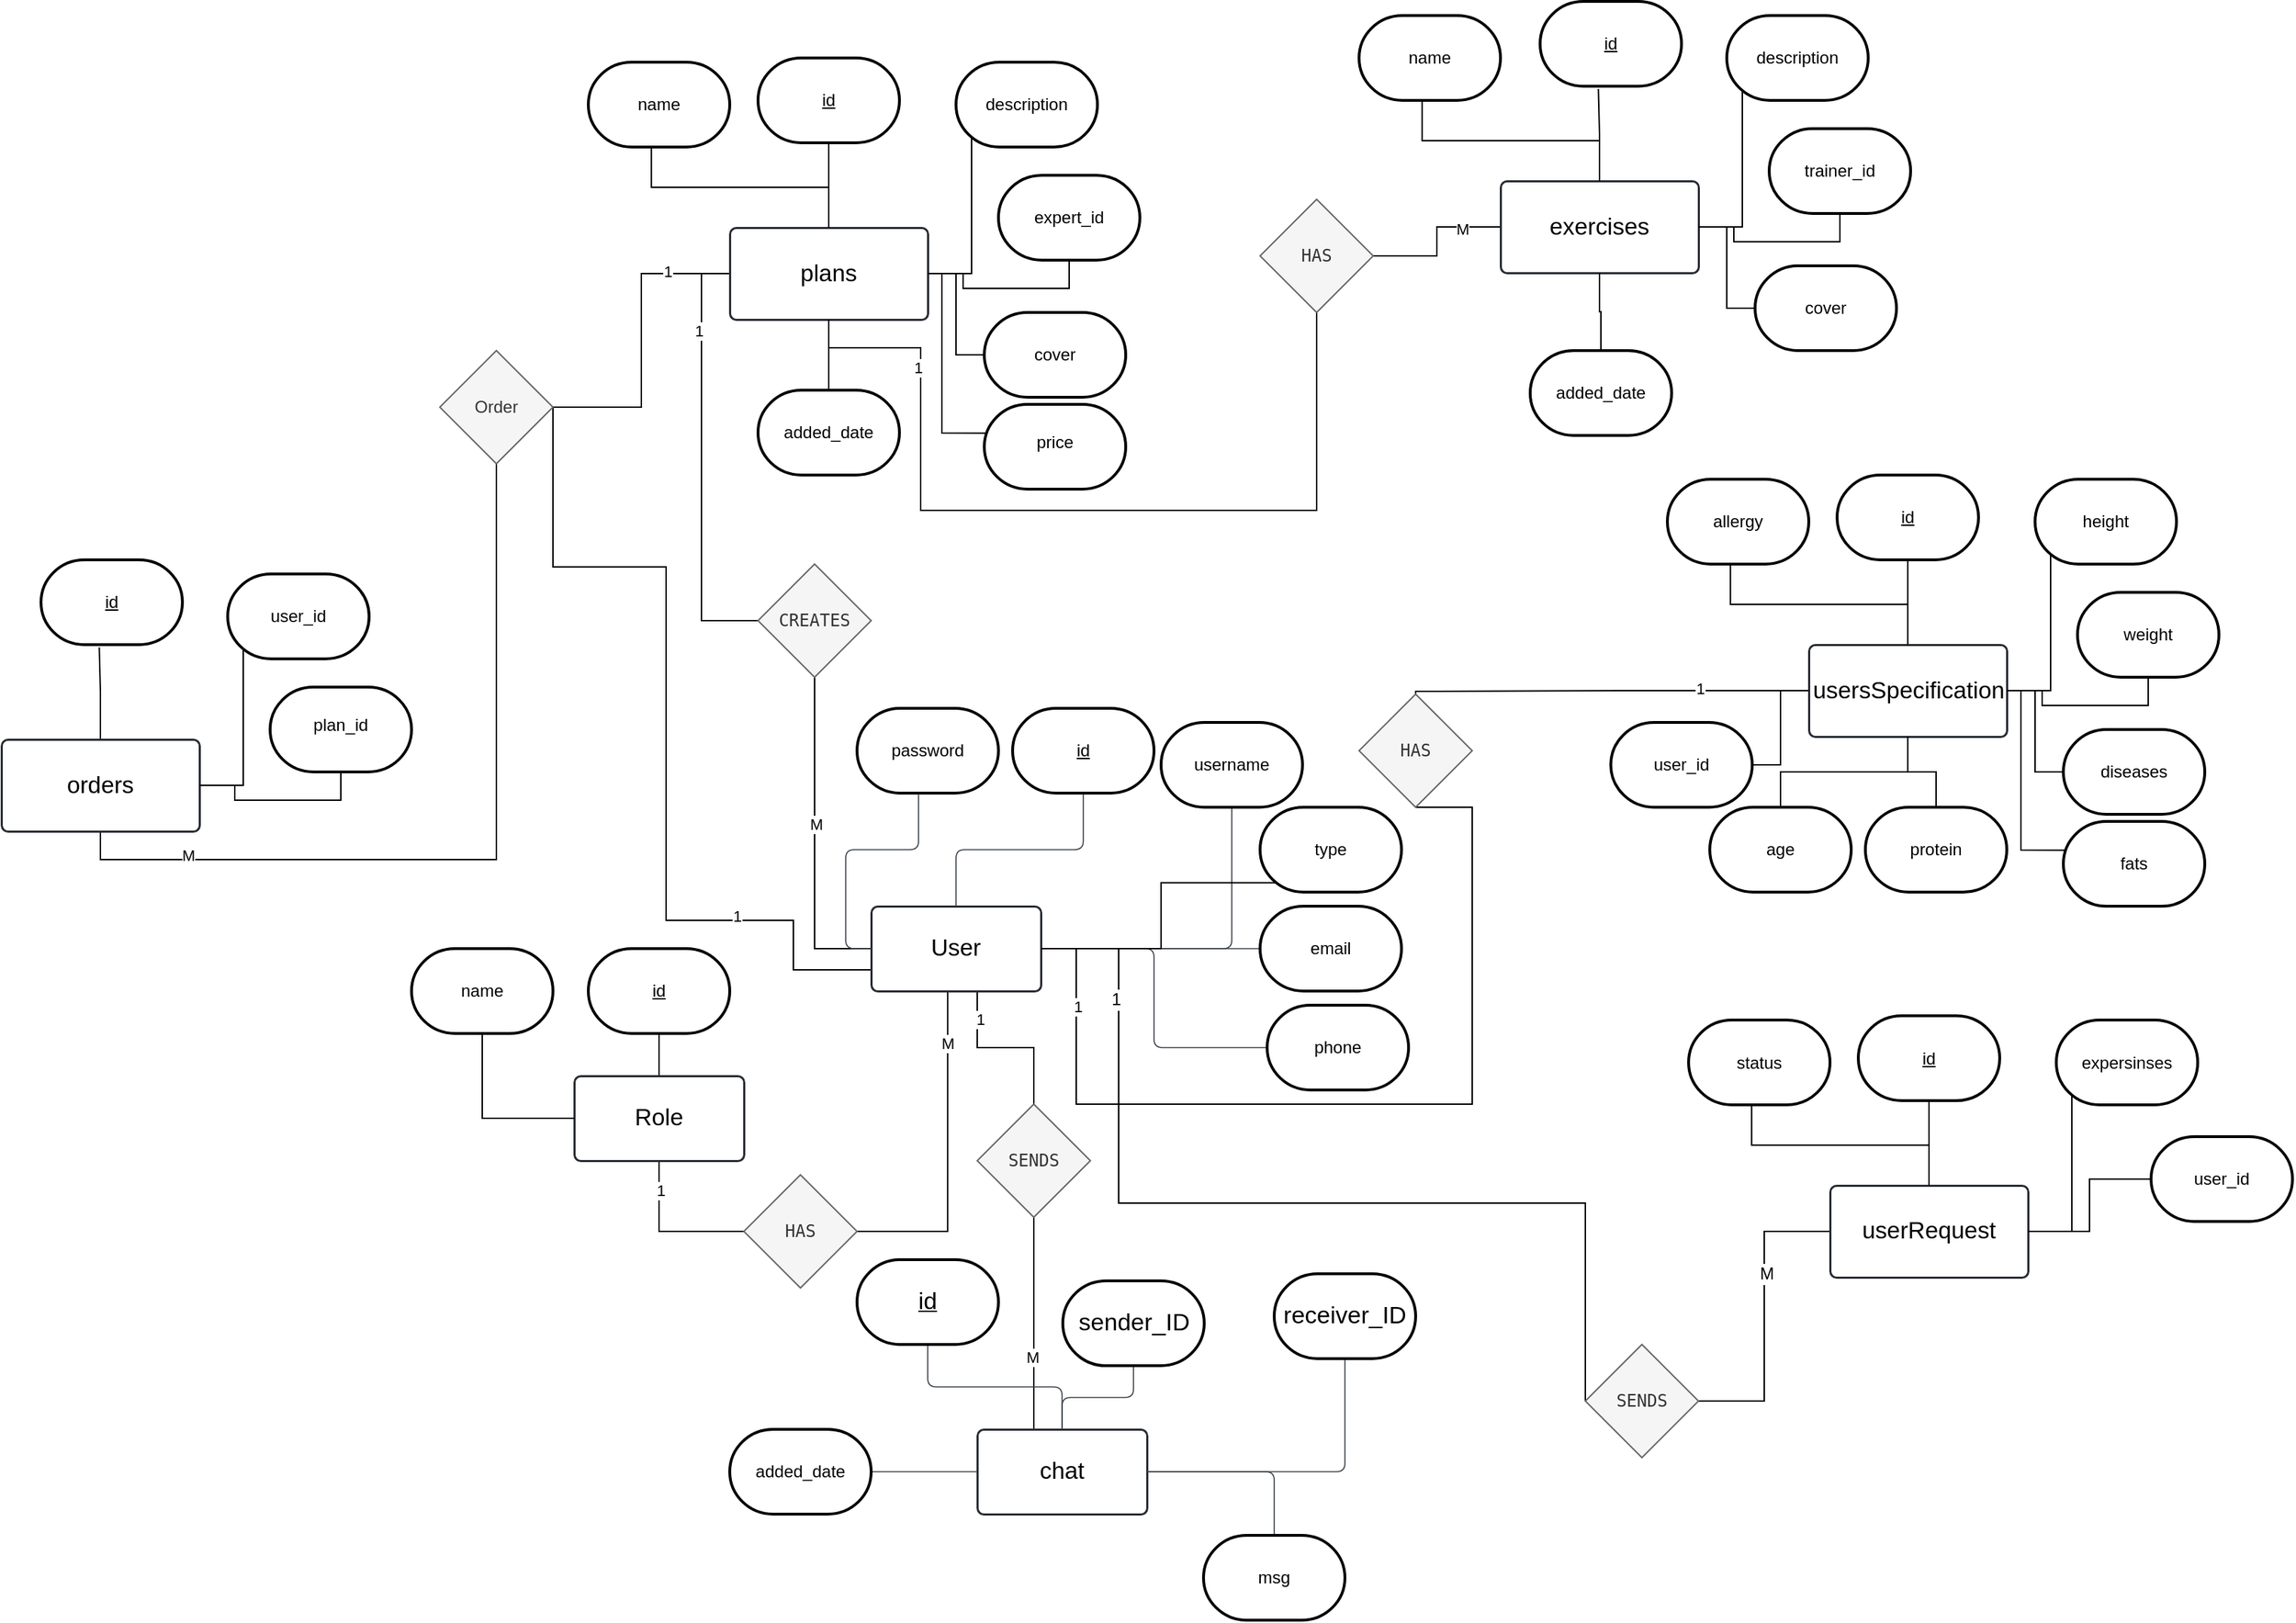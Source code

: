 <mxfile version="26.2.14">
  <diagram name="Page-1" id="hcpHZ6ccYuUKKbrcM0zQ">
    <mxGraphModel dx="3004" dy="2772" grid="1" gridSize="10" guides="1" tooltips="1" connect="1" arrows="1" fold="1" page="1" pageScale="1" pageWidth="583" pageHeight="827" math="0" shadow="0">
      <root>
        <mxCell id="0" />
        <mxCell id="1" parent="0" />
        <mxCell id="k14v_txheM4Cf3BcGJJy-207" style="edgeStyle=orthogonalEdgeStyle;rounded=0;orthogonalLoop=1;jettySize=auto;html=1;entryX=1;entryY=0.5;entryDx=0;entryDy=0;exitX=0.451;exitY=1.016;exitDx=0;exitDy=0;exitPerimeter=0;endArrow=none;startFill=0;" parent="1" source="k14v_txheM4Cf3BcGJJy-8" target="k14v_txheM4Cf3BcGJJy-202" edge="1">
          <mxGeometry relative="1" as="geometry" />
        </mxCell>
        <mxCell id="k14v_txheM4Cf3BcGJJy-210" value="M" style="edgeLabel;html=1;align=center;verticalAlign=middle;resizable=0;points=[];" parent="k14v_txheM4Cf3BcGJJy-207" vertex="1" connectable="0">
          <mxGeometry x="-0.691" relative="1" as="geometry">
            <mxPoint as="offset" />
          </mxGeometry>
        </mxCell>
        <mxCell id="k14v_txheM4Cf3BcGJJy-213" style="edgeStyle=orthogonalEdgeStyle;rounded=0;orthogonalLoop=1;jettySize=auto;html=1;entryX=0.5;entryY=1;entryDx=0;entryDy=0;endArrow=none;startFill=0;exitX=1;exitY=0.5;exitDx=0;exitDy=0;" parent="1" source="k14v_txheM4Cf3BcGJJy-8" target="k14v_txheM4Cf3BcGJJy-203" edge="1">
          <mxGeometry relative="1" as="geometry">
            <Array as="points">
              <mxPoint x="-80" y="-960" />
              <mxPoint x="-80" y="-850" />
              <mxPoint x="200" y="-850" />
              <mxPoint x="200" y="-1060" />
            </Array>
          </mxGeometry>
        </mxCell>
        <mxCell id="k14v_txheM4Cf3BcGJJy-214" value="1" style="edgeLabel;html=1;align=center;verticalAlign=middle;resizable=0;points=[];" parent="k14v_txheM4Cf3BcGJJy-213" vertex="1" connectable="0">
          <mxGeometry x="-0.805" y="1" relative="1" as="geometry">
            <mxPoint y="1" as="offset" />
          </mxGeometry>
        </mxCell>
        <mxCell id="k14v_txheM4Cf3BcGJJy-215" style="edgeStyle=orthogonalEdgeStyle;rounded=0;orthogonalLoop=1;jettySize=auto;html=1;entryX=0.5;entryY=1;entryDx=0;entryDy=0;exitX=0;exitY=0.5;exitDx=0;exitDy=0;endArrow=none;startFill=0;" parent="1" source="k14v_txheM4Cf3BcGJJy-8" target="k14v_txheM4Cf3BcGJJy-204" edge="1">
          <mxGeometry relative="1" as="geometry" />
        </mxCell>
        <mxCell id="k14v_txheM4Cf3BcGJJy-217" value="M" style="edgeLabel;html=1;align=center;verticalAlign=middle;resizable=0;points=[];" parent="k14v_txheM4Cf3BcGJJy-215" vertex="1" connectable="0">
          <mxGeometry x="0.112" y="-1" relative="1" as="geometry">
            <mxPoint y="1" as="offset" />
          </mxGeometry>
        </mxCell>
        <mxCell id="k14v_txheM4Cf3BcGJJy-226" style="edgeStyle=orthogonalEdgeStyle;rounded=0;orthogonalLoop=1;jettySize=auto;html=1;entryX=1;entryY=0.5;entryDx=0;entryDy=0;exitX=0;exitY=0.75;exitDx=0;exitDy=0;endArrow=none;startFill=0;" parent="1" source="k14v_txheM4Cf3BcGJJy-8" target="k14v_txheM4Cf3BcGJJy-223" edge="1">
          <mxGeometry relative="1" as="geometry">
            <Array as="points">
              <mxPoint x="-280" y="-945" />
              <mxPoint x="-280" y="-980" />
              <mxPoint x="-370" y="-980" />
              <mxPoint x="-370" y="-1230" />
            </Array>
          </mxGeometry>
        </mxCell>
        <mxCell id="k14v_txheM4Cf3BcGJJy-228" value="1" style="edgeLabel;html=1;align=center;verticalAlign=middle;resizable=0;points=[];" parent="k14v_txheM4Cf3BcGJJy-226" vertex="1" connectable="0">
          <mxGeometry x="-0.583" y="-3" relative="1" as="geometry">
            <mxPoint as="offset" />
          </mxGeometry>
        </mxCell>
        <mxCell id="k14v_txheM4Cf3BcGJJy-230" style="edgeStyle=orthogonalEdgeStyle;rounded=0;orthogonalLoop=1;jettySize=auto;html=1;endArrow=none;startFill=0;" parent="1" source="k14v_txheM4Cf3BcGJJy-8" target="k14v_txheM4Cf3BcGJJy-206" edge="1">
          <mxGeometry relative="1" as="geometry">
            <Array as="points">
              <mxPoint x="-150" y="-890" />
              <mxPoint x="-110" y="-890" />
            </Array>
          </mxGeometry>
        </mxCell>
        <mxCell id="k14v_txheM4Cf3BcGJJy-233" value="1" style="edgeLabel;html=1;align=center;verticalAlign=middle;resizable=0;points=[];" parent="k14v_txheM4Cf3BcGJJy-230" vertex="1" connectable="0">
          <mxGeometry x="-0.668" y="2" relative="1" as="geometry">
            <mxPoint as="offset" />
          </mxGeometry>
        </mxCell>
        <mxCell id="3tiBMmp93r6BAmA5Uuqm-26" style="edgeStyle=orthogonalEdgeStyle;rounded=0;orthogonalLoop=1;jettySize=auto;html=1;entryX=0;entryY=0.5;entryDx=0;entryDy=0;fontSize=12;startSize=8;endSize=8;endArrow=none;startFill=0;" edge="1" parent="1" source="k14v_txheM4Cf3BcGJJy-8" target="3tiBMmp93r6BAmA5Uuqm-22">
          <mxGeometry relative="1" as="geometry">
            <Array as="points">
              <mxPoint x="-50" y="-960" />
              <mxPoint x="-50" y="-780" />
              <mxPoint x="280" y="-780" />
            </Array>
          </mxGeometry>
        </mxCell>
        <mxCell id="3tiBMmp93r6BAmA5Uuqm-27" value="1" style="edgeLabel;html=1;align=center;verticalAlign=middle;resizable=0;points=[];fontSize=12;" vertex="1" connectable="0" parent="3tiBMmp93r6BAmA5Uuqm-26">
          <mxGeometry x="-0.742" y="-2" relative="1" as="geometry">
            <mxPoint as="offset" />
          </mxGeometry>
        </mxCell>
        <mxCell id="k14v_txheM4Cf3BcGJJy-8" value="User" style="html=1;overflow=block;blockSpacing=1;whiteSpace=wrap;fontSize=16.7;spacing=3.8;strokeColor=#282c33;strokeOpacity=100;fillOpacity=0;rounded=1;absoluteArcSize=1;arcSize=9;fillColor=#000000;strokeWidth=1.5;lucidId=ub4.8B3P5FTU;" parent="1" vertex="1">
          <mxGeometry x="-225" y="-990" width="120" height="60" as="geometry" />
        </mxCell>
        <mxCell id="k14v_txheM4Cf3BcGJJy-12" value="" style="html=1;jettySize=18;whiteSpace=wrap;fontSize=13;strokeColor=#3a414a;strokeOpacity=100;strokeWidth=0.8;rounded=1;arcSize=12;edgeStyle=orthogonalEdgeStyle;startArrow=none;endArrow=none;exitX=0.5;exitY=0;exitPerimeter=0;entryX=0.5;entryY=1;entryPerimeter=0;lucidId=Tl4.tdSYJboX;entryDx=0;entryDy=0;" parent="1" source="k14v_txheM4Cf3BcGJJy-8" target="k14v_txheM4Cf3BcGJJy-114" edge="1">
          <mxGeometry width="100" height="100" relative="1" as="geometry">
            <Array as="points" />
            <mxPoint x="-165" y="-1035" as="targetPoint" />
          </mxGeometry>
        </mxCell>
        <mxCell id="k14v_txheM4Cf3BcGJJy-14" value="" style="html=1;jettySize=18;whiteSpace=wrap;fontSize=13;strokeColor=#3a414a;strokeOpacity=100;strokeWidth=0.8;rounded=1;arcSize=12;edgeStyle=orthogonalEdgeStyle;startArrow=none;endArrow=none;exitX=1;exitY=0.5;exitPerimeter=0;entryX=0.5;entryY=1;entryPerimeter=0;lucidId=wm4.OwUb2Ibn;entryDx=0;entryDy=0;" parent="1" source="k14v_txheM4Cf3BcGJJy-8" target="k14v_txheM4Cf3BcGJJy-115" edge="1">
          <mxGeometry width="100" height="100" relative="1" as="geometry">
            <Array as="points" />
            <mxPoint x="-15" y="-1020" as="targetPoint" />
          </mxGeometry>
        </mxCell>
        <mxCell id="k14v_txheM4Cf3BcGJJy-16" value="" style="html=1;jettySize=18;whiteSpace=wrap;fontSize=13;strokeColor=#3a414a;strokeOpacity=100;strokeWidth=0.8;rounded=1;arcSize=12;edgeStyle=orthogonalEdgeStyle;startArrow=none;endArrow=none;exitX=1.006;exitY=0.5;exitPerimeter=0;entryX=0;entryY=0.5;entryPerimeter=0;lucidId=Om4.DYU~GO5D;entryDx=0;entryDy=0;" parent="1" source="k14v_txheM4Cf3BcGJJy-8" target="k14v_txheM4Cf3BcGJJy-116" edge="1">
          <mxGeometry width="100" height="100" relative="1" as="geometry">
            <Array as="points" />
            <mxPoint x="14.28" y="-960" as="targetPoint" />
          </mxGeometry>
        </mxCell>
        <mxCell id="k14v_txheM4Cf3BcGJJy-18" value="" style="html=1;jettySize=18;whiteSpace=wrap;fontSize=13;strokeColor=#3a414a;strokeOpacity=100;strokeWidth=0.8;rounded=1;arcSize=12;edgeStyle=orthogonalEdgeStyle;startArrow=none;endArrow=none;exitX=0;exitY=0.5;exitPerimeter=0;entryX=0.435;entryY=1.018;entryPerimeter=0;lucidId=~m4.EF5y.aCc;entryDx=0;entryDy=0;" parent="1" source="k14v_txheM4Cf3BcGJJy-8" target="k14v_txheM4Cf3BcGJJy-117" edge="1">
          <mxGeometry width="100" height="100" relative="1" as="geometry">
            <Array as="points" />
            <mxPoint x="-300" y="-1020.0" as="targetPoint" />
          </mxGeometry>
        </mxCell>
        <mxCell id="k14v_txheM4Cf3BcGJJy-20" value="" style="html=1;jettySize=18;whiteSpace=wrap;fontSize=13;strokeColor=#3a414a;strokeOpacity=100;strokeWidth=0.8;rounded=1;arcSize=12;edgeStyle=orthogonalEdgeStyle;startArrow=none;endArrow=none;exitX=1.006;exitY=0.5;exitPerimeter=0;entryX=0;entryY=0.5;entryPerimeter=0;lucidId=tn4.gTeW8K1N;entryDx=0;entryDy=0;" parent="1" source="k14v_txheM4Cf3BcGJJy-8" target="k14v_txheM4Cf3BcGJJy-118" edge="1">
          <mxGeometry width="100" height="100" relative="1" as="geometry">
            <Array as="points" />
            <mxPoint x="29.28" y="-890" as="targetPoint" />
          </mxGeometry>
        </mxCell>
        <mxCell id="k14v_txheM4Cf3BcGJJy-231" style="edgeStyle=orthogonalEdgeStyle;rounded=0;orthogonalLoop=1;jettySize=auto;html=1;entryX=0.5;entryY=1;entryDx=0;entryDy=0;endArrow=none;startFill=0;" parent="1" source="k14v_txheM4Cf3BcGJJy-49" target="k14v_txheM4Cf3BcGJJy-206" edge="1">
          <mxGeometry relative="1" as="geometry">
            <Array as="points">
              <mxPoint x="-110" y="-660" />
              <mxPoint x="-110" y="-660" />
            </Array>
          </mxGeometry>
        </mxCell>
        <mxCell id="k14v_txheM4Cf3BcGJJy-232" value="M" style="edgeLabel;html=1;align=center;verticalAlign=middle;resizable=0;points=[];" parent="k14v_txheM4Cf3BcGJJy-231" vertex="1" connectable="0">
          <mxGeometry x="-0.31" y="1" relative="1" as="geometry">
            <mxPoint as="offset" />
          </mxGeometry>
        </mxCell>
        <mxCell id="k14v_txheM4Cf3BcGJJy-49" value="chat" style="html=1;overflow=block;blockSpacing=1;whiteSpace=wrap;fontSize=16.7;spacing=3.8;strokeColor=#282c33;strokeOpacity=100;fillOpacity=0;rounded=1;absoluteArcSize=1;arcSize=9;fillColor=#000000;strokeWidth=1.5;lucidId=Aa4.6Gmrf4B5;" parent="1" vertex="1">
          <mxGeometry x="-150" y="-620" width="120" height="60" as="geometry" />
        </mxCell>
        <mxCell id="k14v_txheM4Cf3BcGJJy-55" value="" style="html=1;jettySize=18;whiteSpace=wrap;fontSize=13;strokeColor=#3a414a;strokeOpacity=100;strokeWidth=0.8;rounded=1;arcSize=12;edgeStyle=orthogonalEdgeStyle;startArrow=none;endArrow=none;exitX=0;exitY=0.5;exitPerimeter=0;entryX=1;entryY=0.5;entryPerimeter=0;lucidId=7h4..savkBz.;entryDx=0;entryDy=0;" parent="1" source="k14v_txheM4Cf3BcGJJy-49" target="k14v_txheM4Cf3BcGJJy-75" edge="1">
          <mxGeometry width="100" height="100" relative="1" as="geometry">
            <Array as="points" />
            <mxPoint x="-205" y="-590" as="targetPoint" />
          </mxGeometry>
        </mxCell>
        <mxCell id="k14v_txheM4Cf3BcGJJy-56" value="" style="html=1;jettySize=18;whiteSpace=wrap;fontSize=13;strokeColor=#3a414a;strokeOpacity=100;strokeWidth=0.8;rounded=1;arcSize=12;edgeStyle=orthogonalEdgeStyle;startArrow=none;endArrow=none;exitX=0.5;exitY=0;exitPerimeter=0;entryX=0.5;entryY=1;entryPerimeter=0;lucidId=gi4.UuPNpwAK;entryDx=0;entryDy=0;" parent="1" source="k14v_txheM4Cf3BcGJJy-49" target="k14v_txheM4Cf3BcGJJy-76" edge="1">
          <mxGeometry width="100" height="100" relative="1" as="geometry">
            <Array as="points" />
            <mxPoint x="-195" y="-650" as="targetPoint" />
          </mxGeometry>
        </mxCell>
        <mxCell id="k14v_txheM4Cf3BcGJJy-57" value="" style="html=1;jettySize=18;whiteSpace=wrap;fontSize=13;strokeColor=#3a414a;strokeOpacity=100;strokeWidth=0.8;rounded=1;arcSize=12;edgeStyle=orthogonalEdgeStyle;startArrow=none;endArrow=none;entryX=0.5;entryY=1;entryPerimeter=0;lucidId=wi4.hVW3zap1;entryDx=0;entryDy=0;" parent="1" source="k14v_txheM4Cf3BcGJJy-49" target="k14v_txheM4Cf3BcGJJy-77" edge="1">
          <mxGeometry width="100" height="100" relative="1" as="geometry">
            <Array as="points" />
            <mxPoint x="-45" y="-650" as="targetPoint" />
          </mxGeometry>
        </mxCell>
        <mxCell id="k14v_txheM4Cf3BcGJJy-58" value="" style="html=1;jettySize=18;whiteSpace=wrap;fontSize=13;strokeColor=#3a414a;strokeOpacity=100;strokeWidth=0.8;rounded=1;arcSize=12;edgeStyle=orthogonalEdgeStyle;startArrow=none;endArrow=none;exitX=1;exitY=0.5;exitPerimeter=0;entryX=0.5;entryY=1;entryPerimeter=0;lucidId=Ii4._DBY6bai;entryDx=0;entryDy=0;" parent="1" source="k14v_txheM4Cf3BcGJJy-49" target="k14v_txheM4Cf3BcGJJy-78" edge="1">
          <mxGeometry width="100" height="100" relative="1" as="geometry">
            <Array as="points" />
            <mxPoint x="105" y="-650" as="targetPoint" />
          </mxGeometry>
        </mxCell>
        <mxCell id="k14v_txheM4Cf3BcGJJy-59" value="" style="html=1;jettySize=18;whiteSpace=wrap;fontSize=13;strokeColor=#3a414a;strokeOpacity=100;strokeWidth=0.8;rounded=1;arcSize=12;edgeStyle=orthogonalEdgeStyle;startArrow=none;endArrow=none;exitX=1;exitY=0.5;exitPerimeter=0;lucidId=6i4.wJq~u8gJ;entryX=0.5;entryY=0;entryDx=0;entryDy=0;entryPerimeter=0;" parent="1" source="k14v_txheM4Cf3BcGJJy-49" target="k14v_txheM4Cf3BcGJJy-79" edge="1">
          <mxGeometry width="100" height="100" relative="1" as="geometry">
            <Array as="points" />
            <mxPoint x="60" y="-550" as="targetPoint" />
          </mxGeometry>
        </mxCell>
        <mxCell id="k14v_txheM4Cf3BcGJJy-75" value="added_date" style="strokeWidth=2;html=1;shape=mxgraph.flowchart.terminator;whiteSpace=wrap;" parent="1" vertex="1">
          <mxGeometry x="-325" y="-620" width="100" height="60" as="geometry" />
        </mxCell>
        <mxCell id="k14v_txheM4Cf3BcGJJy-76" value="&lt;span style=&quot;font-size: 17px;&quot;&gt;&lt;u&gt;id&lt;/u&gt;&lt;/span&gt;" style="strokeWidth=2;html=1;shape=mxgraph.flowchart.terminator;whiteSpace=wrap;" parent="1" vertex="1">
          <mxGeometry x="-235" y="-740" width="100" height="60" as="geometry" />
        </mxCell>
        <mxCell id="k14v_txheM4Cf3BcGJJy-77" value="&lt;span style=&quot;font-size: 17px;&quot;&gt;sender_ID&lt;/span&gt;" style="strokeWidth=2;html=1;shape=mxgraph.flowchart.terminator;whiteSpace=wrap;" parent="1" vertex="1">
          <mxGeometry x="-89.5" y="-725" width="100" height="60" as="geometry" />
        </mxCell>
        <mxCell id="k14v_txheM4Cf3BcGJJy-78" value="&lt;span style=&quot;font-size: 17px;&quot;&gt;receiver_ID&lt;/span&gt;" style="strokeWidth=2;html=1;shape=mxgraph.flowchart.terminator;whiteSpace=wrap;" parent="1" vertex="1">
          <mxGeometry x="60" y="-730" width="100" height="60" as="geometry" />
        </mxCell>
        <mxCell id="k14v_txheM4Cf3BcGJJy-79" value="msg" style="strokeWidth=2;html=1;shape=mxgraph.flowchart.terminator;whiteSpace=wrap;" parent="1" vertex="1">
          <mxGeometry x="10" y="-545" width="100" height="60" as="geometry" />
        </mxCell>
        <mxCell id="k14v_txheM4Cf3BcGJJy-114" value="&lt;u&gt;id&lt;/u&gt;" style="strokeWidth=2;html=1;shape=mxgraph.flowchart.terminator;whiteSpace=wrap;" parent="1" vertex="1">
          <mxGeometry x="-125" y="-1130" width="100" height="60" as="geometry" />
        </mxCell>
        <mxCell id="k14v_txheM4Cf3BcGJJy-115" value="username" style="strokeWidth=2;html=1;shape=mxgraph.flowchart.terminator;whiteSpace=wrap;" parent="1" vertex="1">
          <mxGeometry x="-20" y="-1120" width="100" height="60" as="geometry" />
        </mxCell>
        <mxCell id="k14v_txheM4Cf3BcGJJy-116" value="email" style="strokeWidth=2;html=1;shape=mxgraph.flowchart.terminator;whiteSpace=wrap;" parent="1" vertex="1">
          <mxGeometry x="50" y="-990" width="100" height="60" as="geometry" />
        </mxCell>
        <mxCell id="k14v_txheM4Cf3BcGJJy-117" value="password" style="strokeWidth=2;html=1;shape=mxgraph.flowchart.terminator;whiteSpace=wrap;" parent="1" vertex="1">
          <mxGeometry x="-235" y="-1130" width="100" height="60" as="geometry" />
        </mxCell>
        <mxCell id="k14v_txheM4Cf3BcGJJy-118" value="phone" style="strokeWidth=2;html=1;shape=mxgraph.flowchart.terminator;whiteSpace=wrap;" parent="1" vertex="1">
          <mxGeometry x="55" y="-920" width="100" height="60" as="geometry" />
        </mxCell>
        <mxCell id="k14v_txheM4Cf3BcGJJy-119" value="type" style="strokeWidth=2;html=1;shape=mxgraph.flowchart.terminator;whiteSpace=wrap;" parent="1" vertex="1">
          <mxGeometry x="50" y="-1060" width="100" height="60" as="geometry" />
        </mxCell>
        <mxCell id="k14v_txheM4Cf3BcGJJy-120" style="edgeStyle=orthogonalEdgeStyle;rounded=0;orthogonalLoop=1;jettySize=auto;html=1;entryX=0.11;entryY=0.89;entryDx=0;entryDy=0;entryPerimeter=0;endArrow=none;startFill=0;" parent="1" source="k14v_txheM4Cf3BcGJJy-8" target="k14v_txheM4Cf3BcGJJy-119" edge="1">
          <mxGeometry relative="1" as="geometry">
            <Array as="points">
              <mxPoint x="-20" y="-960" />
              <mxPoint x="-20" y="-1007" />
            </Array>
          </mxGeometry>
        </mxCell>
        <mxCell id="k14v_txheM4Cf3BcGJJy-125" style="edgeStyle=orthogonalEdgeStyle;rounded=0;orthogonalLoop=1;jettySize=auto;html=1;endArrow=none;startFill=0;" parent="1" source="k14v_txheM4Cf3BcGJJy-121" target="k14v_txheM4Cf3BcGJJy-123" edge="1">
          <mxGeometry relative="1" as="geometry" />
        </mxCell>
        <mxCell id="k14v_txheM4Cf3BcGJJy-208" style="edgeStyle=orthogonalEdgeStyle;rounded=0;orthogonalLoop=1;jettySize=auto;html=1;entryX=0;entryY=0.5;entryDx=0;entryDy=0;endArrow=none;startFill=0;" parent="1" source="k14v_txheM4Cf3BcGJJy-121" target="k14v_txheM4Cf3BcGJJy-202" edge="1">
          <mxGeometry relative="1" as="geometry" />
        </mxCell>
        <mxCell id="k14v_txheM4Cf3BcGJJy-209" value="1" style="edgeLabel;html=1;align=center;verticalAlign=middle;resizable=0;points=[];" parent="k14v_txheM4Cf3BcGJJy-208" vertex="1" connectable="0">
          <mxGeometry x="-0.621" y="1" relative="1" as="geometry">
            <mxPoint as="offset" />
          </mxGeometry>
        </mxCell>
        <mxCell id="k14v_txheM4Cf3BcGJJy-121" value="Role" style="html=1;overflow=block;blockSpacing=1;whiteSpace=wrap;fontSize=16.7;spacing=3.8;strokeColor=#282c33;strokeOpacity=100;fillOpacity=0;rounded=1;absoluteArcSize=1;arcSize=9;fillColor=#000000;strokeWidth=1.5;lucidId=ub4.8B3P5FTU;" parent="1" vertex="1">
          <mxGeometry x="-435" y="-870" width="120" height="60" as="geometry" />
        </mxCell>
        <mxCell id="k14v_txheM4Cf3BcGJJy-123" value="&lt;u&gt;id&lt;/u&gt;" style="strokeWidth=2;html=1;shape=mxgraph.flowchart.terminator;whiteSpace=wrap;" parent="1" vertex="1">
          <mxGeometry x="-425" y="-960" width="100" height="60" as="geometry" />
        </mxCell>
        <mxCell id="k14v_txheM4Cf3BcGJJy-124" value="name" style="strokeWidth=2;html=1;shape=mxgraph.flowchart.terminator;whiteSpace=wrap;" parent="1" vertex="1">
          <mxGeometry x="-550" y="-960" width="100" height="60" as="geometry" />
        </mxCell>
        <mxCell id="k14v_txheM4Cf3BcGJJy-126" style="edgeStyle=orthogonalEdgeStyle;rounded=0;orthogonalLoop=1;jettySize=auto;html=1;exitX=0;exitY=0.5;exitDx=0;exitDy=0;entryX=0.5;entryY=1;entryDx=0;entryDy=0;entryPerimeter=0;endArrow=none;startFill=0;" parent="1" source="k14v_txheM4Cf3BcGJJy-121" target="k14v_txheM4Cf3BcGJJy-124" edge="1">
          <mxGeometry relative="1" as="geometry" />
        </mxCell>
        <mxCell id="k14v_txheM4Cf3BcGJJy-139" style="edgeStyle=orthogonalEdgeStyle;rounded=0;orthogonalLoop=1;jettySize=auto;html=1;endArrow=none;startFill=0;entryX=0.5;entryY=1;entryDx=0;entryDy=0;entryPerimeter=0;" parent="1" source="k14v_txheM4Cf3BcGJJy-129" target="k14v_txheM4Cf3BcGJJy-130" edge="1">
          <mxGeometry relative="1" as="geometry">
            <mxPoint x="508" y="-1230" as="targetPoint" />
          </mxGeometry>
        </mxCell>
        <mxCell id="k14v_txheM4Cf3BcGJJy-143" style="edgeStyle=orthogonalEdgeStyle;rounded=0;orthogonalLoop=1;jettySize=auto;html=1;endArrow=none;startFill=0;" parent="1" source="k14v_txheM4Cf3BcGJJy-129" target="k14v_txheM4Cf3BcGJJy-134" edge="1">
          <mxGeometry relative="1" as="geometry" />
        </mxCell>
        <mxCell id="k14v_txheM4Cf3BcGJJy-211" style="edgeStyle=orthogonalEdgeStyle;rounded=0;orthogonalLoop=1;jettySize=auto;html=1;entryX=0.5;entryY=0;entryDx=0;entryDy=0;endArrow=none;startFill=0;" parent="1" source="k14v_txheM4Cf3BcGJJy-129" target="k14v_txheM4Cf3BcGJJy-203" edge="1">
          <mxGeometry relative="1" as="geometry">
            <Array as="points">
              <mxPoint x="318" y="-1142" />
              <mxPoint x="160" y="-1142" />
            </Array>
          </mxGeometry>
        </mxCell>
        <mxCell id="k14v_txheM4Cf3BcGJJy-212" value="1" style="edgeLabel;html=1;align=center;verticalAlign=middle;resizable=0;points=[];" parent="k14v_txheM4Cf3BcGJJy-211" vertex="1" connectable="0">
          <mxGeometry x="-0.449" y="-2" relative="1" as="geometry">
            <mxPoint as="offset" />
          </mxGeometry>
        </mxCell>
        <mxCell id="k14v_txheM4Cf3BcGJJy-129" value="usersSpecification" style="html=1;overflow=block;blockSpacing=1;whiteSpace=wrap;fontSize=16.7;spacing=3.8;strokeColor=#282c33;strokeOpacity=100;fillOpacity=0;rounded=1;absoluteArcSize=1;arcSize=9;fillColor=#000000;strokeWidth=1.5;lucidId=ub4.8B3P5FTU;" parent="1" vertex="1">
          <mxGeometry x="438" y="-1175" width="140" height="65" as="geometry" />
        </mxCell>
        <mxCell id="k14v_txheM4Cf3BcGJJy-130" value="&lt;u&gt;id&lt;/u&gt;" style="strokeWidth=2;html=1;shape=mxgraph.flowchart.terminator;whiteSpace=wrap;" parent="1" vertex="1">
          <mxGeometry x="458" y="-1295" width="100" height="60" as="geometry" />
        </mxCell>
        <mxCell id="k14v_txheM4Cf3BcGJJy-131" value="allergy" style="strokeWidth=2;html=1;shape=mxgraph.flowchart.terminator;whiteSpace=wrap;" parent="1" vertex="1">
          <mxGeometry x="338" y="-1292" width="100" height="60" as="geometry" />
        </mxCell>
        <mxCell id="k14v_txheM4Cf3BcGJJy-132" value="height" style="strokeWidth=2;html=1;shape=mxgraph.flowchart.terminator;whiteSpace=wrap;" parent="1" vertex="1">
          <mxGeometry x="598" y="-1292" width="100" height="60" as="geometry" />
        </mxCell>
        <mxCell id="k14v_txheM4Cf3BcGJJy-133" value="weight" style="strokeWidth=2;html=1;shape=mxgraph.flowchart.terminator;whiteSpace=wrap;" parent="1" vertex="1">
          <mxGeometry x="628" y="-1212" width="100" height="60" as="geometry" />
        </mxCell>
        <mxCell id="k14v_txheM4Cf3BcGJJy-134" value="diseases" style="strokeWidth=2;html=1;shape=mxgraph.flowchart.terminator;whiteSpace=wrap;" parent="1" vertex="1">
          <mxGeometry x="618" y="-1115" width="100" height="60" as="geometry" />
        </mxCell>
        <mxCell id="k14v_txheM4Cf3BcGJJy-135" value="fats" style="strokeWidth=2;html=1;shape=mxgraph.flowchart.terminator;whiteSpace=wrap;" parent="1" vertex="1">
          <mxGeometry x="618" y="-1050" width="100" height="60" as="geometry" />
        </mxCell>
        <mxCell id="k14v_txheM4Cf3BcGJJy-136" value="protein" style="strokeWidth=2;html=1;shape=mxgraph.flowchart.terminator;whiteSpace=wrap;" parent="1" vertex="1">
          <mxGeometry x="478" y="-1060" width="100" height="60" as="geometry" />
        </mxCell>
        <mxCell id="k14v_txheM4Cf3BcGJJy-137" value="age" style="strokeWidth=2;html=1;shape=mxgraph.flowchart.terminator;whiteSpace=wrap;" parent="1" vertex="1">
          <mxGeometry x="368" y="-1060" width="100" height="60" as="geometry" />
        </mxCell>
        <mxCell id="k14v_txheM4Cf3BcGJJy-138" value="user_id" style="strokeWidth=2;html=1;shape=mxgraph.flowchart.terminator;whiteSpace=wrap;" parent="1" vertex="1">
          <mxGeometry x="298" y="-1120" width="100" height="60" as="geometry" />
        </mxCell>
        <mxCell id="k14v_txheM4Cf3BcGJJy-140" style="edgeStyle=orthogonalEdgeStyle;rounded=0;orthogonalLoop=1;jettySize=auto;html=1;entryX=0.446;entryY=1.003;entryDx=0;entryDy=0;entryPerimeter=0;endArrow=none;startFill=0;" parent="1" source="k14v_txheM4Cf3BcGJJy-129" target="k14v_txheM4Cf3BcGJJy-131" edge="1">
          <mxGeometry relative="1" as="geometry" />
        </mxCell>
        <mxCell id="k14v_txheM4Cf3BcGJJy-141" style="edgeStyle=orthogonalEdgeStyle;rounded=0;orthogonalLoop=1;jettySize=auto;html=1;entryX=0.11;entryY=0.89;entryDx=0;entryDy=0;entryPerimeter=0;endArrow=none;startFill=0;" parent="1" source="k14v_txheM4Cf3BcGJJy-129" target="k14v_txheM4Cf3BcGJJy-132" edge="1">
          <mxGeometry relative="1" as="geometry" />
        </mxCell>
        <mxCell id="k14v_txheM4Cf3BcGJJy-142" style="edgeStyle=orthogonalEdgeStyle;rounded=0;orthogonalLoop=1;jettySize=auto;html=1;entryX=0.5;entryY=1;entryDx=0;entryDy=0;entryPerimeter=0;endArrow=none;startFill=0;" parent="1" source="k14v_txheM4Cf3BcGJJy-129" target="k14v_txheM4Cf3BcGJJy-133" edge="1">
          <mxGeometry relative="1" as="geometry" />
        </mxCell>
        <mxCell id="k14v_txheM4Cf3BcGJJy-144" style="edgeStyle=orthogonalEdgeStyle;rounded=0;orthogonalLoop=1;jettySize=auto;html=1;entryX=0.019;entryY=0.339;entryDx=0;entryDy=0;entryPerimeter=0;endArrow=none;startFill=0;" parent="1" source="k14v_txheM4Cf3BcGJJy-129" target="k14v_txheM4Cf3BcGJJy-135" edge="1">
          <mxGeometry relative="1" as="geometry">
            <Array as="points">
              <mxPoint x="588" y="-1142" />
              <mxPoint x="588" y="-1030" />
            </Array>
          </mxGeometry>
        </mxCell>
        <mxCell id="k14v_txheM4Cf3BcGJJy-145" style="edgeStyle=orthogonalEdgeStyle;rounded=0;orthogonalLoop=1;jettySize=auto;html=1;entryX=0.5;entryY=0;entryDx=0;entryDy=0;entryPerimeter=0;endArrow=none;startFill=0;" parent="1" source="k14v_txheM4Cf3BcGJJy-129" target="k14v_txheM4Cf3BcGJJy-136" edge="1">
          <mxGeometry relative="1" as="geometry" />
        </mxCell>
        <mxCell id="k14v_txheM4Cf3BcGJJy-146" style="edgeStyle=orthogonalEdgeStyle;rounded=0;orthogonalLoop=1;jettySize=auto;html=1;entryX=0.5;entryY=0;entryDx=0;entryDy=0;entryPerimeter=0;endArrow=none;startFill=0;" parent="1" source="k14v_txheM4Cf3BcGJJy-129" target="k14v_txheM4Cf3BcGJJy-137" edge="1">
          <mxGeometry relative="1" as="geometry" />
        </mxCell>
        <mxCell id="k14v_txheM4Cf3BcGJJy-147" style="edgeStyle=orthogonalEdgeStyle;rounded=0;orthogonalLoop=1;jettySize=auto;html=1;entryX=1;entryY=0.5;entryDx=0;entryDy=0;entryPerimeter=0;endArrow=none;startFill=0;" parent="1" source="k14v_txheM4Cf3BcGJJy-129" target="k14v_txheM4Cf3BcGJJy-138" edge="1">
          <mxGeometry relative="1" as="geometry" />
        </mxCell>
        <mxCell id="k14v_txheM4Cf3BcGJJy-149" style="edgeStyle=orthogonalEdgeStyle;rounded=0;orthogonalLoop=1;jettySize=auto;html=1;endArrow=none;startFill=0;entryX=0.5;entryY=1;entryDx=0;entryDy=0;entryPerimeter=0;" parent="1" source="k14v_txheM4Cf3BcGJJy-151" target="k14v_txheM4Cf3BcGJJy-152" edge="1">
          <mxGeometry relative="1" as="geometry">
            <mxPoint x="-255" y="-1525" as="targetPoint" />
          </mxGeometry>
        </mxCell>
        <mxCell id="k14v_txheM4Cf3BcGJJy-150" style="edgeStyle=orthogonalEdgeStyle;rounded=0;orthogonalLoop=1;jettySize=auto;html=1;endArrow=none;startFill=0;" parent="1" source="k14v_txheM4Cf3BcGJJy-151" target="k14v_txheM4Cf3BcGJJy-156" edge="1">
          <mxGeometry relative="1" as="geometry" />
        </mxCell>
        <mxCell id="k14v_txheM4Cf3BcGJJy-216" style="edgeStyle=orthogonalEdgeStyle;rounded=0;orthogonalLoop=1;jettySize=auto;html=1;entryX=0;entryY=0.5;entryDx=0;entryDy=0;exitX=0;exitY=0.5;exitDx=0;exitDy=0;endArrow=none;startFill=0;" parent="1" source="k14v_txheM4Cf3BcGJJy-151" target="k14v_txheM4Cf3BcGJJy-204" edge="1">
          <mxGeometry relative="1" as="geometry" />
        </mxCell>
        <mxCell id="k14v_txheM4Cf3BcGJJy-218" value="1" style="edgeLabel;html=1;align=center;verticalAlign=middle;resizable=0;points=[];" parent="k14v_txheM4Cf3BcGJJy-216" vertex="1" connectable="0">
          <mxGeometry x="-0.608" y="-2" relative="1" as="geometry">
            <mxPoint as="offset" />
          </mxGeometry>
        </mxCell>
        <mxCell id="k14v_txheM4Cf3BcGJJy-220" style="edgeStyle=orthogonalEdgeStyle;rounded=0;orthogonalLoop=1;jettySize=auto;html=1;exitX=0.5;exitY=1;exitDx=0;exitDy=0;endArrow=none;startFill=0;" parent="1" source="k14v_txheM4Cf3BcGJJy-151" target="k14v_txheM4Cf3BcGJJy-205" edge="1">
          <mxGeometry relative="1" as="geometry">
            <Array as="points">
              <mxPoint x="-255" y="-1385" />
              <mxPoint x="-190" y="-1385" />
              <mxPoint x="-190" y="-1270" />
              <mxPoint x="90" y="-1270" />
            </Array>
          </mxGeometry>
        </mxCell>
        <mxCell id="k14v_txheM4Cf3BcGJJy-222" value="1" style="edgeLabel;html=1;align=center;verticalAlign=middle;resizable=0;points=[];" parent="k14v_txheM4Cf3BcGJJy-220" vertex="1" connectable="0">
          <mxGeometry x="-0.683" y="-2" relative="1" as="geometry">
            <mxPoint as="offset" />
          </mxGeometry>
        </mxCell>
        <mxCell id="k14v_txheM4Cf3BcGJJy-224" style="edgeStyle=orthogonalEdgeStyle;rounded=0;orthogonalLoop=1;jettySize=auto;html=1;entryX=1;entryY=0.5;entryDx=0;entryDy=0;endArrow=none;startFill=0;" parent="1" source="k14v_txheM4Cf3BcGJJy-151" target="k14v_txheM4Cf3BcGJJy-223" edge="1">
          <mxGeometry relative="1" as="geometry" />
        </mxCell>
        <mxCell id="k14v_txheM4Cf3BcGJJy-229" value="1" style="edgeLabel;html=1;align=center;verticalAlign=middle;resizable=0;points=[];" parent="k14v_txheM4Cf3BcGJJy-224" vertex="1" connectable="0">
          <mxGeometry x="-0.602" y="-2" relative="1" as="geometry">
            <mxPoint x="-1" as="offset" />
          </mxGeometry>
        </mxCell>
        <mxCell id="k14v_txheM4Cf3BcGJJy-151" value="plans" style="html=1;overflow=block;blockSpacing=1;whiteSpace=wrap;fontSize=16.7;spacing=3.8;strokeColor=#282c33;strokeOpacity=100;fillOpacity=0;rounded=1;absoluteArcSize=1;arcSize=9;fillColor=#000000;strokeWidth=1.5;lucidId=ub4.8B3P5FTU;" parent="1" vertex="1">
          <mxGeometry x="-325" y="-1470" width="140" height="65" as="geometry" />
        </mxCell>
        <mxCell id="k14v_txheM4Cf3BcGJJy-152" value="&lt;u&gt;id&lt;/u&gt;" style="strokeWidth=2;html=1;shape=mxgraph.flowchart.terminator;whiteSpace=wrap;" parent="1" vertex="1">
          <mxGeometry x="-305" y="-1590" width="100" height="60" as="geometry" />
        </mxCell>
        <mxCell id="k14v_txheM4Cf3BcGJJy-153" value="name" style="strokeWidth=2;html=1;shape=mxgraph.flowchart.terminator;whiteSpace=wrap;" parent="1" vertex="1">
          <mxGeometry x="-425" y="-1587" width="100" height="60" as="geometry" />
        </mxCell>
        <mxCell id="k14v_txheM4Cf3BcGJJy-154" value="description" style="strokeWidth=2;html=1;shape=mxgraph.flowchart.terminator;whiteSpace=wrap;" parent="1" vertex="1">
          <mxGeometry x="-165" y="-1587" width="100" height="60" as="geometry" />
        </mxCell>
        <mxCell id="k14v_txheM4Cf3BcGJJy-155" value="expert_id" style="strokeWidth=2;html=1;shape=mxgraph.flowchart.terminator;whiteSpace=wrap;" parent="1" vertex="1">
          <mxGeometry x="-135" y="-1507" width="100" height="60" as="geometry" />
        </mxCell>
        <mxCell id="k14v_txheM4Cf3BcGJJy-156" value="cover" style="strokeWidth=2;html=1;shape=mxgraph.flowchart.terminator;whiteSpace=wrap;" parent="1" vertex="1">
          <mxGeometry x="-145" y="-1410" width="100" height="60" as="geometry" />
        </mxCell>
        <mxCell id="k14v_txheM4Cf3BcGJJy-157" value="&lt;table&gt;&lt;tbody&gt;&lt;tr&gt;&lt;td data-end=&quot;1367&quot; data-start=&quot;1359&quot; class=&quot;max-w-[calc(var(--thread-content-max-width)*2/3)]&quot;&gt;price&lt;/td&gt;&lt;/tr&gt;&lt;/tbody&gt;&lt;/table&gt;&lt;table&gt;&lt;tbody&gt;&lt;tr&gt;&lt;td data-end=&quot;1373&quot; data-start=&quot;1367&quot; class=&quot;max-w-[calc(var(--thread-content-max-width)*2/3)]&quot;&gt;&lt;/td&gt;&lt;/tr&gt;&lt;/tbody&gt;&lt;/table&gt;" style="strokeWidth=2;html=1;shape=mxgraph.flowchart.terminator;whiteSpace=wrap;" parent="1" vertex="1">
          <mxGeometry x="-145" y="-1345" width="100" height="60" as="geometry" />
        </mxCell>
        <mxCell id="k14v_txheM4Cf3BcGJJy-158" value="added_date" style="strokeWidth=2;html=1;shape=mxgraph.flowchart.terminator;whiteSpace=wrap;" parent="1" vertex="1">
          <mxGeometry x="-305" y="-1355" width="100" height="60" as="geometry" />
        </mxCell>
        <mxCell id="k14v_txheM4Cf3BcGJJy-161" style="edgeStyle=orthogonalEdgeStyle;rounded=0;orthogonalLoop=1;jettySize=auto;html=1;entryX=0.446;entryY=1.003;entryDx=0;entryDy=0;entryPerimeter=0;endArrow=none;startFill=0;" parent="1" source="k14v_txheM4Cf3BcGJJy-151" target="k14v_txheM4Cf3BcGJJy-153" edge="1">
          <mxGeometry relative="1" as="geometry" />
        </mxCell>
        <mxCell id="k14v_txheM4Cf3BcGJJy-162" style="edgeStyle=orthogonalEdgeStyle;rounded=0;orthogonalLoop=1;jettySize=auto;html=1;entryX=0.11;entryY=0.89;entryDx=0;entryDy=0;entryPerimeter=0;endArrow=none;startFill=0;" parent="1" source="k14v_txheM4Cf3BcGJJy-151" target="k14v_txheM4Cf3BcGJJy-154" edge="1">
          <mxGeometry relative="1" as="geometry" />
        </mxCell>
        <mxCell id="k14v_txheM4Cf3BcGJJy-163" style="edgeStyle=orthogonalEdgeStyle;rounded=0;orthogonalLoop=1;jettySize=auto;html=1;entryX=0.5;entryY=1;entryDx=0;entryDy=0;entryPerimeter=0;endArrow=none;startFill=0;" parent="1" source="k14v_txheM4Cf3BcGJJy-151" target="k14v_txheM4Cf3BcGJJy-155" edge="1">
          <mxGeometry relative="1" as="geometry" />
        </mxCell>
        <mxCell id="k14v_txheM4Cf3BcGJJy-164" style="edgeStyle=orthogonalEdgeStyle;rounded=0;orthogonalLoop=1;jettySize=auto;html=1;entryX=0.019;entryY=0.339;entryDx=0;entryDy=0;entryPerimeter=0;endArrow=none;startFill=0;" parent="1" source="k14v_txheM4Cf3BcGJJy-151" target="k14v_txheM4Cf3BcGJJy-157" edge="1">
          <mxGeometry relative="1" as="geometry">
            <Array as="points">
              <mxPoint x="-175" y="-1437" />
              <mxPoint x="-175" y="-1325" />
            </Array>
          </mxGeometry>
        </mxCell>
        <mxCell id="k14v_txheM4Cf3BcGJJy-165" style="edgeStyle=orthogonalEdgeStyle;rounded=0;orthogonalLoop=1;jettySize=auto;html=1;entryX=0.5;entryY=0;entryDx=0;entryDy=0;entryPerimeter=0;endArrow=none;startFill=0;" parent="1" source="k14v_txheM4Cf3BcGJJy-151" target="k14v_txheM4Cf3BcGJJy-158" edge="1">
          <mxGeometry relative="1" as="geometry" />
        </mxCell>
        <mxCell id="k14v_txheM4Cf3BcGJJy-169" style="edgeStyle=orthogonalEdgeStyle;rounded=0;orthogonalLoop=1;jettySize=auto;html=1;endArrow=none;startFill=0;entryX=0.412;entryY=1.032;entryDx=0;entryDy=0;entryPerimeter=0;" parent="1" source="k14v_txheM4Cf3BcGJJy-171" target="k14v_txheM4Cf3BcGJJy-183" edge="1">
          <mxGeometry relative="1" as="geometry">
            <mxPoint x="290" y="-1563" as="targetPoint" />
          </mxGeometry>
        </mxCell>
        <mxCell id="k14v_txheM4Cf3BcGJJy-170" style="edgeStyle=orthogonalEdgeStyle;rounded=0;orthogonalLoop=1;jettySize=auto;html=1;endArrow=none;startFill=0;" parent="1" source="k14v_txheM4Cf3BcGJJy-171" target="k14v_txheM4Cf3BcGJJy-175" edge="1">
          <mxGeometry relative="1" as="geometry" />
        </mxCell>
        <mxCell id="k14v_txheM4Cf3BcGJJy-219" style="edgeStyle=orthogonalEdgeStyle;rounded=0;orthogonalLoop=1;jettySize=auto;html=1;endArrow=none;startFill=0;" parent="1" source="k14v_txheM4Cf3BcGJJy-171" target="k14v_txheM4Cf3BcGJJy-205" edge="1">
          <mxGeometry relative="1" as="geometry" />
        </mxCell>
        <mxCell id="k14v_txheM4Cf3BcGJJy-221" value="M" style="edgeLabel;html=1;align=center;verticalAlign=middle;resizable=0;points=[];" parent="k14v_txheM4Cf3BcGJJy-219" vertex="1" connectable="0">
          <mxGeometry x="-0.507" y="1" relative="1" as="geometry">
            <mxPoint as="offset" />
          </mxGeometry>
        </mxCell>
        <mxCell id="k14v_txheM4Cf3BcGJJy-171" value="exercises" style="html=1;overflow=block;blockSpacing=1;whiteSpace=wrap;fontSize=16.7;spacing=3.8;strokeColor=#282c33;strokeOpacity=100;fillOpacity=0;rounded=1;absoluteArcSize=1;arcSize=9;fillColor=#000000;strokeWidth=1.5;lucidId=ub4.8B3P5FTU;" parent="1" vertex="1">
          <mxGeometry x="220" y="-1503" width="140" height="65" as="geometry" />
        </mxCell>
        <mxCell id="k14v_txheM4Cf3BcGJJy-172" value="name" style="strokeWidth=2;html=1;shape=mxgraph.flowchart.terminator;whiteSpace=wrap;" parent="1" vertex="1">
          <mxGeometry x="120" y="-1620" width="100" height="60" as="geometry" />
        </mxCell>
        <mxCell id="k14v_txheM4Cf3BcGJJy-173" value="description" style="strokeWidth=2;html=1;shape=mxgraph.flowchart.terminator;whiteSpace=wrap;" parent="1" vertex="1">
          <mxGeometry x="380" y="-1620" width="100" height="60" as="geometry" />
        </mxCell>
        <mxCell id="k14v_txheM4Cf3BcGJJy-174" value="trainer_id" style="strokeWidth=2;html=1;shape=mxgraph.flowchart.terminator;whiteSpace=wrap;" parent="1" vertex="1">
          <mxGeometry x="410" y="-1540" width="100" height="60" as="geometry" />
        </mxCell>
        <mxCell id="k14v_txheM4Cf3BcGJJy-175" value="cover" style="strokeWidth=2;html=1;shape=mxgraph.flowchart.terminator;whiteSpace=wrap;" parent="1" vertex="1">
          <mxGeometry x="400" y="-1443" width="100" height="60" as="geometry" />
        </mxCell>
        <mxCell id="k14v_txheM4Cf3BcGJJy-177" value="added_date" style="strokeWidth=2;html=1;shape=mxgraph.flowchart.terminator;whiteSpace=wrap;" parent="1" vertex="1">
          <mxGeometry x="241" y="-1383" width="100" height="60" as="geometry" />
        </mxCell>
        <mxCell id="k14v_txheM4Cf3BcGJJy-178" style="edgeStyle=orthogonalEdgeStyle;rounded=0;orthogonalLoop=1;jettySize=auto;html=1;entryX=0.446;entryY=1.003;entryDx=0;entryDy=0;entryPerimeter=0;endArrow=none;startFill=0;" parent="1" source="k14v_txheM4Cf3BcGJJy-171" target="k14v_txheM4Cf3BcGJJy-172" edge="1">
          <mxGeometry relative="1" as="geometry" />
        </mxCell>
        <mxCell id="k14v_txheM4Cf3BcGJJy-179" style="edgeStyle=orthogonalEdgeStyle;rounded=0;orthogonalLoop=1;jettySize=auto;html=1;entryX=0.11;entryY=0.89;entryDx=0;entryDy=0;entryPerimeter=0;endArrow=none;startFill=0;" parent="1" source="k14v_txheM4Cf3BcGJJy-171" target="k14v_txheM4Cf3BcGJJy-173" edge="1">
          <mxGeometry relative="1" as="geometry" />
        </mxCell>
        <mxCell id="k14v_txheM4Cf3BcGJJy-180" style="edgeStyle=orthogonalEdgeStyle;rounded=0;orthogonalLoop=1;jettySize=auto;html=1;entryX=0.5;entryY=1;entryDx=0;entryDy=0;entryPerimeter=0;endArrow=none;startFill=0;" parent="1" source="k14v_txheM4Cf3BcGJJy-171" target="k14v_txheM4Cf3BcGJJy-174" edge="1">
          <mxGeometry relative="1" as="geometry" />
        </mxCell>
        <mxCell id="k14v_txheM4Cf3BcGJJy-182" style="edgeStyle=orthogonalEdgeStyle;rounded=0;orthogonalLoop=1;jettySize=auto;html=1;entryX=0.5;entryY=0;entryDx=0;entryDy=0;entryPerimeter=0;endArrow=none;startFill=0;" parent="1" source="k14v_txheM4Cf3BcGJJy-171" target="k14v_txheM4Cf3BcGJJy-177" edge="1">
          <mxGeometry relative="1" as="geometry" />
        </mxCell>
        <mxCell id="k14v_txheM4Cf3BcGJJy-183" value="&lt;u&gt;id&lt;/u&gt;" style="strokeWidth=2;html=1;shape=mxgraph.flowchart.terminator;whiteSpace=wrap;" parent="1" vertex="1">
          <mxGeometry x="248" y="-1630" width="100" height="60" as="geometry" />
        </mxCell>
        <mxCell id="k14v_txheM4Cf3BcGJJy-186" style="edgeStyle=orthogonalEdgeStyle;rounded=0;orthogonalLoop=1;jettySize=auto;html=1;endArrow=none;startFill=0;entryX=0.412;entryY=1.032;entryDx=0;entryDy=0;entryPerimeter=0;" parent="1" source="k14v_txheM4Cf3BcGJJy-188" target="k14v_txheM4Cf3BcGJJy-200" edge="1">
          <mxGeometry relative="1" as="geometry">
            <mxPoint x="-770" y="-1168" as="targetPoint" />
          </mxGeometry>
        </mxCell>
        <mxCell id="k14v_txheM4Cf3BcGJJy-225" style="edgeStyle=orthogonalEdgeStyle;rounded=0;orthogonalLoop=1;jettySize=auto;html=1;entryX=0.5;entryY=1;entryDx=0;entryDy=0;exitX=0.5;exitY=1;exitDx=0;exitDy=0;endArrow=none;startFill=0;" parent="1" source="k14v_txheM4Cf3BcGJJy-188" target="k14v_txheM4Cf3BcGJJy-223" edge="1">
          <mxGeometry relative="1" as="geometry" />
        </mxCell>
        <mxCell id="k14v_txheM4Cf3BcGJJy-227" value="M" style="edgeLabel;html=1;align=center;verticalAlign=middle;resizable=0;points=[];" parent="k14v_txheM4Cf3BcGJJy-225" vertex="1" connectable="0">
          <mxGeometry x="-0.718" y="3" relative="1" as="geometry">
            <mxPoint as="offset" />
          </mxGeometry>
        </mxCell>
        <mxCell id="k14v_txheM4Cf3BcGJJy-188" value="orders" style="html=1;overflow=block;blockSpacing=1;whiteSpace=wrap;fontSize=16.7;spacing=3.8;strokeColor=#282c33;strokeOpacity=100;fillOpacity=0;rounded=1;absoluteArcSize=1;arcSize=9;fillColor=#000000;strokeWidth=1.5;lucidId=ub4.8B3P5FTU;" parent="1" vertex="1">
          <mxGeometry x="-840" y="-1108" width="140" height="65" as="geometry" />
        </mxCell>
        <mxCell id="k14v_txheM4Cf3BcGJJy-190" value="user_id" style="strokeWidth=2;html=1;shape=mxgraph.flowchart.terminator;whiteSpace=wrap;" parent="1" vertex="1">
          <mxGeometry x="-680" y="-1225" width="100" height="60" as="geometry" />
        </mxCell>
        <mxCell id="k14v_txheM4Cf3BcGJJy-191" value="&lt;table&gt;&lt;tbody&gt;&lt;tr&gt;&lt;td data-end=&quot;2030&quot; data-start=&quot;2020&quot; class=&quot;max-w-[calc(var(--thread-content-max-width)*2/3)]&quot;&gt;plan_id&lt;/td&gt;&lt;/tr&gt;&lt;/tbody&gt;&lt;/table&gt;&lt;table&gt;&lt;tbody&gt;&lt;tr&gt;&lt;td data-end=&quot;2036&quot; data-start=&quot;2030&quot; class=&quot;max-w-[calc(var(--thread-content-max-width)*2/3)]&quot;&gt;&lt;/td&gt;&lt;/tr&gt;&lt;/tbody&gt;&lt;/table&gt;" style="strokeWidth=2;html=1;shape=mxgraph.flowchart.terminator;whiteSpace=wrap;" parent="1" vertex="1">
          <mxGeometry x="-650" y="-1145" width="100" height="60" as="geometry" />
        </mxCell>
        <mxCell id="k14v_txheM4Cf3BcGJJy-196" style="edgeStyle=orthogonalEdgeStyle;rounded=0;orthogonalLoop=1;jettySize=auto;html=1;entryX=0.11;entryY=0.89;entryDx=0;entryDy=0;entryPerimeter=0;endArrow=none;startFill=0;" parent="1" source="k14v_txheM4Cf3BcGJJy-188" target="k14v_txheM4Cf3BcGJJy-190" edge="1">
          <mxGeometry relative="1" as="geometry" />
        </mxCell>
        <mxCell id="k14v_txheM4Cf3BcGJJy-197" style="edgeStyle=orthogonalEdgeStyle;rounded=0;orthogonalLoop=1;jettySize=auto;html=1;entryX=0.5;entryY=1;entryDx=0;entryDy=0;entryPerimeter=0;endArrow=none;startFill=0;" parent="1" source="k14v_txheM4Cf3BcGJJy-188" target="k14v_txheM4Cf3BcGJJy-191" edge="1">
          <mxGeometry relative="1" as="geometry" />
        </mxCell>
        <mxCell id="k14v_txheM4Cf3BcGJJy-200" value="&lt;u&gt;id&lt;/u&gt;" style="strokeWidth=2;html=1;shape=mxgraph.flowchart.terminator;whiteSpace=wrap;" parent="1" vertex="1">
          <mxGeometry x="-812" y="-1235" width="100" height="60" as="geometry" />
        </mxCell>
        <mxCell id="k14v_txheM4Cf3BcGJJy-202" value="&lt;code data-end=&quot;903&quot; data-start=&quot;898&quot;&gt;HAS&lt;/code&gt;" style="rhombus;whiteSpace=wrap;html=1;fillColor=#f5f5f5;fontColor=#333333;strokeColor=#666666;" parent="1" vertex="1">
          <mxGeometry x="-315" y="-800" width="80" height="80" as="geometry" />
        </mxCell>
        <mxCell id="k14v_txheM4Cf3BcGJJy-203" value="&lt;code data-end=&quot;903&quot; data-start=&quot;898&quot;&gt;HAS&lt;/code&gt;" style="rhombus;whiteSpace=wrap;html=1;fillColor=#f5f5f5;fontColor=#333333;strokeColor=#666666;" parent="1" vertex="1">
          <mxGeometry x="120" y="-1140" width="80" height="80" as="geometry" />
        </mxCell>
        <mxCell id="k14v_txheM4Cf3BcGJJy-204" value="&lt;code data-end=&quot;981&quot; data-start=&quot;972&quot;&gt;CREATES&lt;/code&gt;" style="rhombus;whiteSpace=wrap;html=1;fillColor=#f5f5f5;fontColor=#333333;strokeColor=#666666;" parent="1" vertex="1">
          <mxGeometry x="-305" y="-1232" width="80" height="80" as="geometry" />
        </mxCell>
        <mxCell id="k14v_txheM4Cf3BcGJJy-205" value="&lt;code data-end=&quot;1025&quot; data-start=&quot;1020&quot;&gt;HAS&lt;/code&gt;" style="rhombus;whiteSpace=wrap;html=1;fillColor=#f5f5f5;fontColor=#333333;strokeColor=#666666;" parent="1" vertex="1">
          <mxGeometry x="50" y="-1490" width="80" height="80" as="geometry" />
        </mxCell>
        <mxCell id="k14v_txheM4Cf3BcGJJy-206" value="&lt;code data-end=&quot;1110&quot; data-start=&quot;1103&quot;&gt;SENDS&lt;/code&gt;" style="rhombus;whiteSpace=wrap;html=1;fillColor=#f5f5f5;fontColor=#333333;strokeColor=#666666;" parent="1" vertex="1">
          <mxGeometry x="-150" y="-850" width="80" height="80" as="geometry" />
        </mxCell>
        <mxCell id="k14v_txheM4Cf3BcGJJy-223" value="Order" style="rhombus;whiteSpace=wrap;html=1;fillColor=#f5f5f5;fontColor=#333333;strokeColor=#666666;" parent="1" vertex="1">
          <mxGeometry x="-530" y="-1383" width="80" height="80" as="geometry" />
        </mxCell>
        <mxCell id="3tiBMmp93r6BAmA5Uuqm-1" style="edgeStyle=orthogonalEdgeStyle;rounded=0;orthogonalLoop=1;jettySize=auto;html=1;endArrow=none;startFill=0;entryX=0.5;entryY=1;entryDx=0;entryDy=0;entryPerimeter=0;" edge="1" parent="1" source="3tiBMmp93r6BAmA5Uuqm-4" target="3tiBMmp93r6BAmA5Uuqm-5">
          <mxGeometry relative="1" as="geometry">
            <mxPoint x="523" y="-847.5" as="targetPoint" />
          </mxGeometry>
        </mxCell>
        <mxCell id="3tiBMmp93r6BAmA5Uuqm-25" style="edgeStyle=orthogonalEdgeStyle;rounded=0;orthogonalLoop=1;jettySize=auto;html=1;entryX=1;entryY=0.5;entryDx=0;entryDy=0;fontSize=12;startSize=8;endSize=8;endArrow=none;startFill=0;" edge="1" parent="1" source="3tiBMmp93r6BAmA5Uuqm-4" target="3tiBMmp93r6BAmA5Uuqm-22">
          <mxGeometry relative="1" as="geometry" />
        </mxCell>
        <mxCell id="3tiBMmp93r6BAmA5Uuqm-28" value="M" style="edgeLabel;html=1;align=center;verticalAlign=middle;resizable=0;points=[];fontSize=12;" vertex="1" connectable="0" parent="3tiBMmp93r6BAmA5Uuqm-25">
          <mxGeometry x="-0.283" y="1" relative="1" as="geometry">
            <mxPoint as="offset" />
          </mxGeometry>
        </mxCell>
        <mxCell id="3tiBMmp93r6BAmA5Uuqm-4" value="userRequest" style="html=1;overflow=block;blockSpacing=1;whiteSpace=wrap;fontSize=16.7;spacing=3.8;strokeColor=#282c33;strokeOpacity=100;fillOpacity=0;rounded=1;absoluteArcSize=1;arcSize=9;fillColor=#000000;strokeWidth=1.5;lucidId=ub4.8B3P5FTU;" vertex="1" parent="1">
          <mxGeometry x="453" y="-792.5" width="140" height="65" as="geometry" />
        </mxCell>
        <mxCell id="3tiBMmp93r6BAmA5Uuqm-5" value="&lt;u&gt;id&lt;/u&gt;" style="strokeWidth=2;html=1;shape=mxgraph.flowchart.terminator;whiteSpace=wrap;" vertex="1" parent="1">
          <mxGeometry x="473" y="-912.5" width="100" height="60" as="geometry" />
        </mxCell>
        <mxCell id="3tiBMmp93r6BAmA5Uuqm-6" value="status" style="strokeWidth=2;html=1;shape=mxgraph.flowchart.terminator;whiteSpace=wrap;" vertex="1" parent="1">
          <mxGeometry x="353" y="-909.5" width="100" height="60" as="geometry" />
        </mxCell>
        <mxCell id="3tiBMmp93r6BAmA5Uuqm-7" value="expersinses" style="strokeWidth=2;html=1;shape=mxgraph.flowchart.terminator;whiteSpace=wrap;" vertex="1" parent="1">
          <mxGeometry x="613" y="-909.5" width="100" height="60" as="geometry" />
        </mxCell>
        <mxCell id="3tiBMmp93r6BAmA5Uuqm-13" value="user_id" style="strokeWidth=2;html=1;shape=mxgraph.flowchart.terminator;whiteSpace=wrap;" vertex="1" parent="1">
          <mxGeometry x="680" y="-827" width="100" height="60" as="geometry" />
        </mxCell>
        <mxCell id="3tiBMmp93r6BAmA5Uuqm-14" style="edgeStyle=orthogonalEdgeStyle;rounded=0;orthogonalLoop=1;jettySize=auto;html=1;entryX=0.446;entryY=1.003;entryDx=0;entryDy=0;entryPerimeter=0;endArrow=none;startFill=0;" edge="1" parent="1" source="3tiBMmp93r6BAmA5Uuqm-4" target="3tiBMmp93r6BAmA5Uuqm-6">
          <mxGeometry relative="1" as="geometry" />
        </mxCell>
        <mxCell id="3tiBMmp93r6BAmA5Uuqm-15" style="edgeStyle=orthogonalEdgeStyle;rounded=0;orthogonalLoop=1;jettySize=auto;html=1;entryX=0.11;entryY=0.89;entryDx=0;entryDy=0;entryPerimeter=0;endArrow=none;startFill=0;" edge="1" parent="1" source="3tiBMmp93r6BAmA5Uuqm-4" target="3tiBMmp93r6BAmA5Uuqm-7">
          <mxGeometry relative="1" as="geometry" />
        </mxCell>
        <mxCell id="3tiBMmp93r6BAmA5Uuqm-21" style="edgeStyle=orthogonalEdgeStyle;rounded=0;orthogonalLoop=1;jettySize=auto;html=1;exitX=1;exitY=0.5;exitDx=0;exitDy=0;entryX=0;entryY=0.5;entryDx=0;entryDy=0;entryPerimeter=0;fontSize=12;startSize=8;endSize=8;endArrow=none;startFill=0;" edge="1" parent="1" source="3tiBMmp93r6BAmA5Uuqm-4" target="3tiBMmp93r6BAmA5Uuqm-13">
          <mxGeometry relative="1" as="geometry" />
        </mxCell>
        <mxCell id="3tiBMmp93r6BAmA5Uuqm-22" value="&lt;code data-end=&quot;1110&quot; data-start=&quot;1103&quot;&gt;SENDS&lt;/code&gt;" style="rhombus;whiteSpace=wrap;html=1;fillColor=#f5f5f5;fontColor=#333333;strokeColor=#666666;" vertex="1" parent="1">
          <mxGeometry x="280" y="-680" width="80" height="80" as="geometry" />
        </mxCell>
      </root>
    </mxGraphModel>
  </diagram>
</mxfile>
